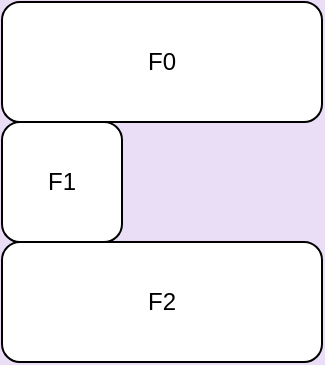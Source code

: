 <mxfile>
    <diagram id="IV1hE4bNFZy-BVXH3Grk" name="Page-1">
        <mxGraphModel dx="497" dy="308" grid="1" gridSize="10" guides="1" tooltips="1" connect="1" arrows="1" fold="1" page="1" pageScale="1" pageWidth="850" pageHeight="1100" background="#E9DEF5" math="0" shadow="0">
            <root>
                <mxCell id="0"/>
                <mxCell id="1" parent="0"/>
                <mxCell id="5" value="F0" style="rounded=1;whiteSpace=wrap;html=1;" vertex="1" parent="1">
                    <mxGeometry x="240" y="50" width="160" height="60" as="geometry"/>
                </mxCell>
                <mxCell id="6" value="F1" style="rounded=1;whiteSpace=wrap;html=1;" vertex="1" parent="1">
                    <mxGeometry x="240" y="110" width="60" height="60" as="geometry"/>
                </mxCell>
                <mxCell id="7" value="F2" style="rounded=1;whiteSpace=wrap;html=1;" vertex="1" parent="1">
                    <mxGeometry x="240" y="170" width="160" height="60" as="geometry"/>
                </mxCell>
            </root>
        </mxGraphModel>
    </diagram>
</mxfile>